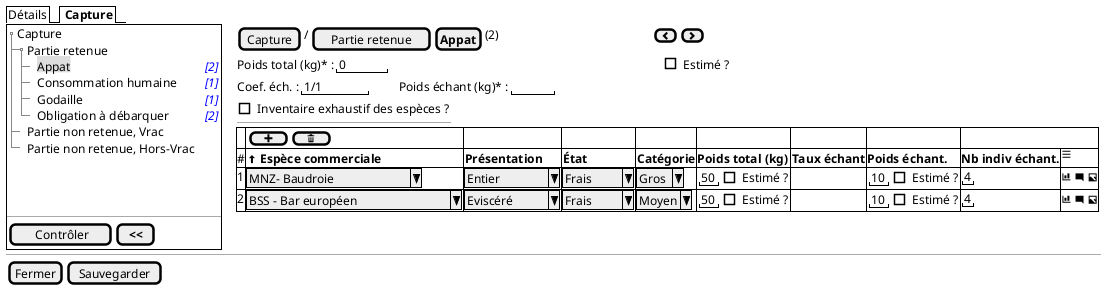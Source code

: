 @startsalt
{
  {/ Détails | <b> Capture }
  {+
   {T
       + Capture
       ++ Partie retenue
       +++ <back:#DDD>Appat | <i><color:blue>[2]
       +++ Consommation humaine | <i><color:blue>[1]
       +++ Godaille | <i><color:blue>[1]
       +++ Obligation à débarquer| <i><color:blue>[2]
       ++ Partie non retenue, Vrac
       ++ Partie non retenue, Hors-Vrac
   }
    .
    .
    .
   --
   {
      [<&checkmark> Contrôler] | [ <b><< ]
   }
  } | . | {
    { [Capture] | / | [Partie retenue] | [<b>Appat]| (2) | . | . | . | . | . | . | . | . | . | . | . | . | . | . | . | . | . | . | . | . | . | . | . | . | . | . | . | . | . |  { [<&chevron-left>] | [<&chevron-right>] }}

    {Poids total (kg)* : | " 0    " | . | . | . | . | . | . | . | . | . | . | . | . | . | . | . | . | . | . | . | . | . | . | . | . | . | . | . | . | . | . | . | . | . | . | . | . | . | . | . | . | . | . | . | . |. |. |. |. |. |. |. |. | [ ] Estimé ?}

    {Coef. éch. : | " 1/1    " | . | . | . | . | . |  Poids échant (kg)* : | "     " }

    { [ ] Inventaire exhaustif des espèces ?
    ---
    }


    {#
          . | {[ <&plus> ] | [ <&trash> ] } | . | . | . | . | . | .
          # | <&arrow-thick-top> <b>Espèce commerciale  | <b>Présentation | <b>État | <b>Catégorie | <b>Poids total (kg)     |  <b>Taux échant  | <b>Poids échant. | <b>Nb indiv échant. | <&menu>
          1 | ^MNZ- Baudroie       ^ | ^ Entier   ^ | ^ Frais ^ | ^Gros^ | { "50" | [ ] Estimé ? } | .   |   { "10" | [ ] Estimé ? }          | "4" | <&bar-chart> <&comment-square> <&image>
          2 | ^BSS - Bar européen       ^ | ^ Eviscéré ^ | ^ Frais ^ | ^Moyen^ | { "50" | [ ] Estimé ? } | .   |   { "10" | [ ] Estimé ? }          | "4" | <&bar-chart> <&comment-square> <&image>
        }
  }

  -- | -- | --
  { [Fermer] | [Sauvegarder] }
}
@endsalt

